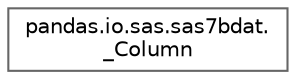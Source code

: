 digraph "Graphical Class Hierarchy"
{
 // LATEX_PDF_SIZE
  bgcolor="transparent";
  edge [fontname=Helvetica,fontsize=10,labelfontname=Helvetica,labelfontsize=10];
  node [fontname=Helvetica,fontsize=10,shape=box,height=0.2,width=0.4];
  rankdir="LR";
  Node0 [id="Node000000",label="pandas.io.sas.sas7bdat.\l_Column",height=0.2,width=0.4,color="grey40", fillcolor="white", style="filled",URL="$de/d5a/classpandas_1_1io_1_1sas_1_1sas7bdat_1_1__Column.html",tooltip=" "];
}
